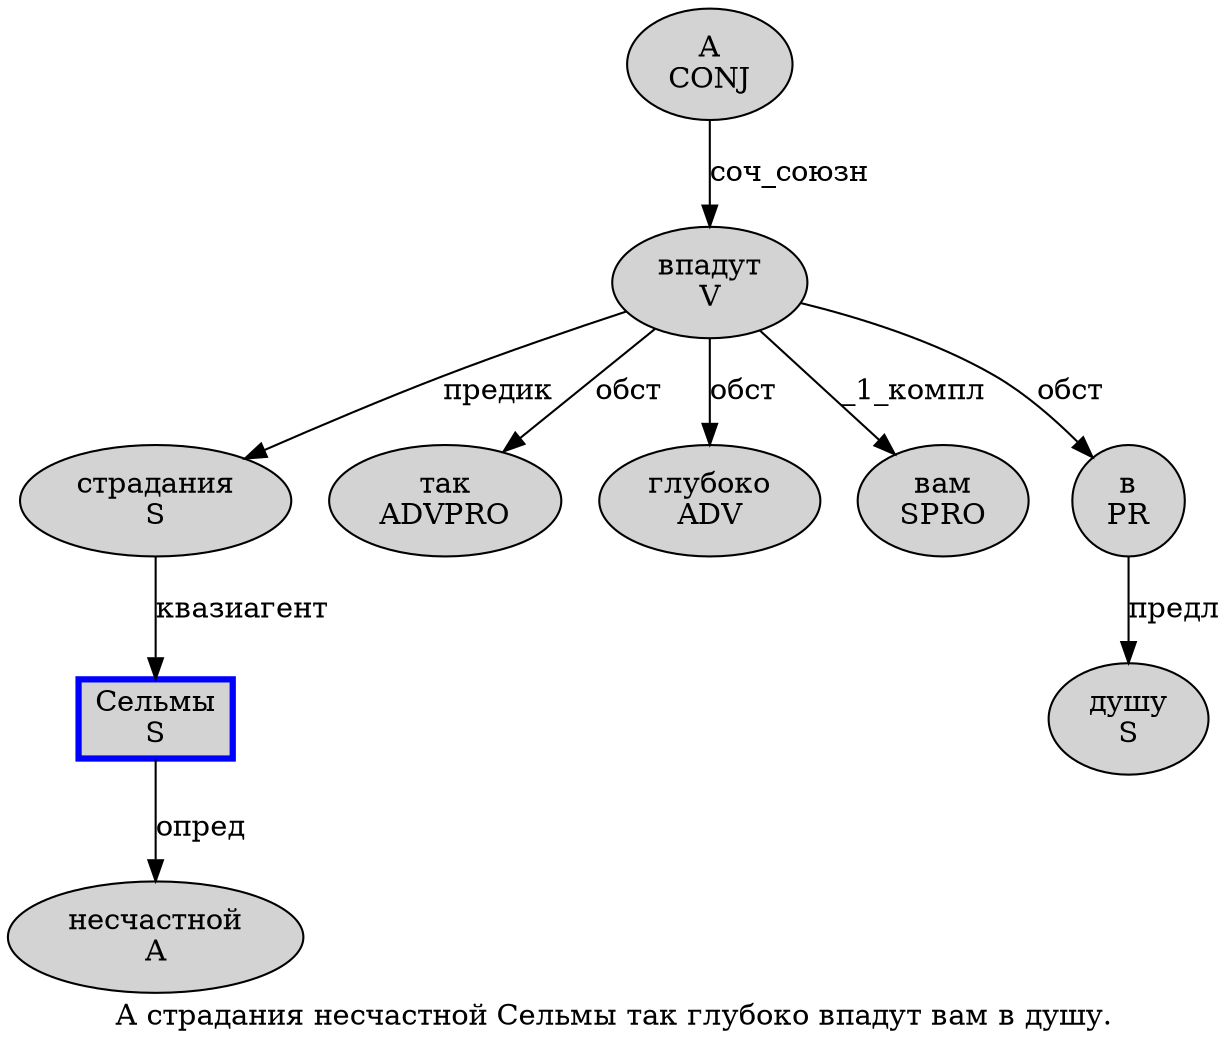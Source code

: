 digraph SENTENCE_1334 {
	graph [label="А страдания несчастной Сельмы так глубоко впадут вам в душу."]
	node [style=filled]
		0 [label="А
CONJ" color="" fillcolor=lightgray penwidth=1 shape=ellipse]
		1 [label="страдания
S" color="" fillcolor=lightgray penwidth=1 shape=ellipse]
		2 [label="несчастной
A" color="" fillcolor=lightgray penwidth=1 shape=ellipse]
		3 [label="Сельмы
S" color=blue fillcolor=lightgray penwidth=3 shape=box]
		4 [label="так
ADVPRO" color="" fillcolor=lightgray penwidth=1 shape=ellipse]
		5 [label="глубоко
ADV" color="" fillcolor=lightgray penwidth=1 shape=ellipse]
		6 [label="впадут
V" color="" fillcolor=lightgray penwidth=1 shape=ellipse]
		7 [label="вам
SPRO" color="" fillcolor=lightgray penwidth=1 shape=ellipse]
		8 [label="в
PR" color="" fillcolor=lightgray penwidth=1 shape=ellipse]
		9 [label="душу
S" color="" fillcolor=lightgray penwidth=1 shape=ellipse]
			8 -> 9 [label="предл"]
			6 -> 1 [label="предик"]
			6 -> 4 [label="обст"]
			6 -> 5 [label="обст"]
			6 -> 7 [label="_1_компл"]
			6 -> 8 [label="обст"]
			0 -> 6 [label="соч_союзн"]
			3 -> 2 [label="опред"]
			1 -> 3 [label="квазиагент"]
}